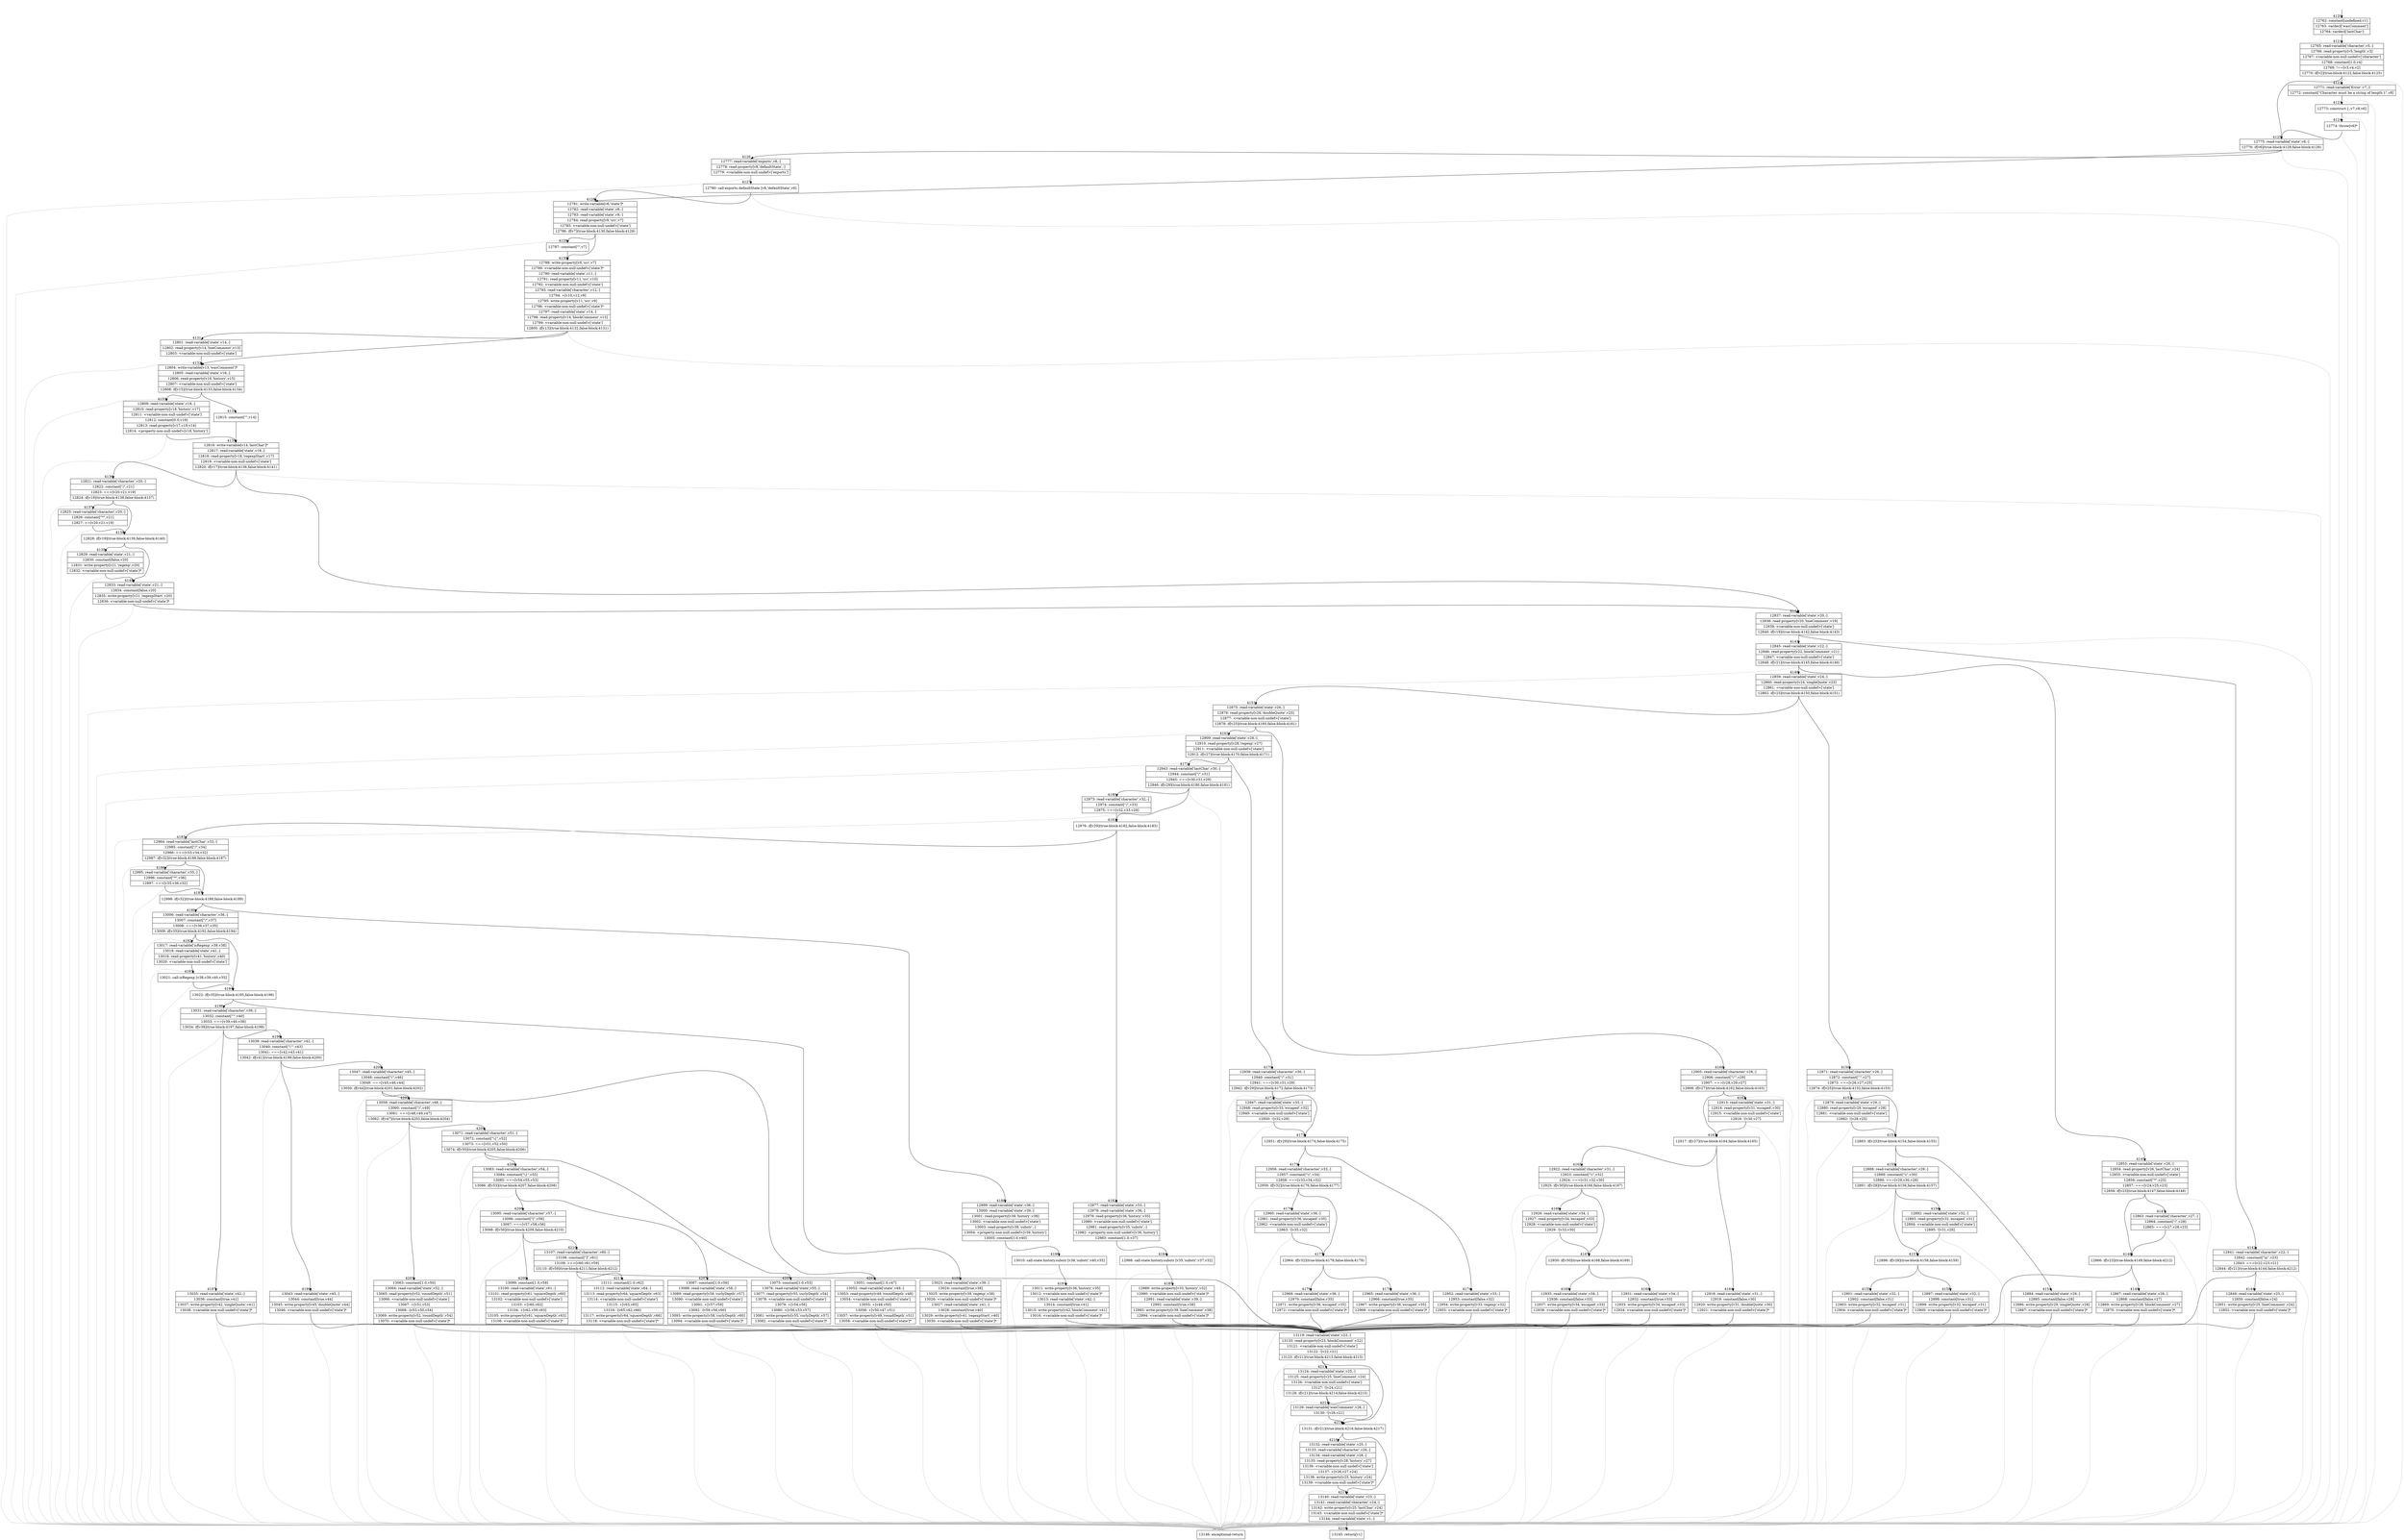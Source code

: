 digraph {
rankdir="TD"
BB_entry248[shape=none,label=""];
BB_entry248 -> BB4120 [tailport=s, headport=n, headlabel="    4120"]
BB4120 [shape=record label="{12762: constant[undefined,v1]|12763: vardecl['wasComment']|12764: vardecl['lastChar']}" ] 
BB4120 -> BB4121 [tailport=s, headport=n, headlabel="      4121"]
BB4121 [shape=record label="{12765: read-variable['character',v5,-]|12766: read-property[v5,'length',v3]|12767: \<variable-non-null-undef\>['character']|12768: constant[1.0,v4]|12769: !==[v3,v4,v2]|12770: if[v2](true-block:4122,false-block:4125)}" ] 
BB4121 -> BB4122 [tailport=s, headport=n, headlabel="      4122"]
BB4121 -> BB4125 [tailport=s, headport=n, headlabel="      4125"]
BB4121 -> BB4219 [tailport=s, headport=n, color=gray, headlabel="      4219"]
BB4122 [shape=record label="{12771: read-variable['Error',v7,-]|12772: constant[\"Character must be a string of length 1\",v8]}" ] 
BB4122 -> BB4123 [tailport=s, headport=n, headlabel="      4123"]
BB4122 -> BB4219 [tailport=s, headport=n, color=gray]
BB4123 [shape=record label="{12773: construct [-,v7,v8,v6]}" ] 
BB4123 -> BB4124 [tailport=s, headport=n, headlabel="      4124"]
BB4123 -> BB4219 [tailport=s, headport=n, color=gray]
BB4124 [shape=record label="{12774: throw[v6]*}" ] 
BB4124 -> BB4125 [tailport=s, headport=n]
BB4124 -> BB4219 [tailport=s, headport=n, color=gray]
BB4125 [shape=record label="{12775: read-variable['state',v6,-]|12776: if[v6](true-block:4128,false-block:4126)}" ] 
BB4125 -> BB4128 [tailport=s, headport=n, headlabel="      4128"]
BB4125 -> BB4126 [tailport=s, headport=n, headlabel="      4126"]
BB4125 -> BB4219 [tailport=s, headport=n, color=gray]
BB4126 [shape=record label="{12777: read-variable['exports',v8,-]|12778: read-property[v8,'defaultState',-]|12779: \<variable-non-null-undef\>['exports']}" ] 
BB4126 -> BB4127 [tailport=s, headport=n, headlabel="      4127"]
BB4126 -> BB4219 [tailport=s, headport=n, color=gray]
BB4127 [shape=record label="{12780: call-exports.defaultState [v8,'defaultState',v6]}" ] 
BB4127 -> BB4128 [tailport=s, headport=n]
BB4127 -> BB4219 [tailport=s, headport=n, color=gray]
BB4128 [shape=record label="{12781: write-variable[v6,'state']*|12782: read-variable['state',v8,-]|12783: read-variable['state',v9,-]|12784: read-property[v9,'src',v7]|12785: \<variable-non-null-undef\>['state']|12786: if[v7](true-block:4130,false-block:4129)}" ] 
BB4128 -> BB4130 [tailport=s, headport=n, headlabel="      4130"]
BB4128 -> BB4129 [tailport=s, headport=n, headlabel="      4129"]
BB4128 -> BB4219 [tailport=s, headport=n, color=gray]
BB4129 [shape=record label="{12787: constant[\"\",v7]}" ] 
BB4129 -> BB4130 [tailport=s, headport=n]
BB4130 [shape=record label="{12788: write-property[v8,'src',v7]|12789: \<variable-non-null-undef\>['state']*|12790: read-variable['state',v11,-]|12791: read-property[v11,'src',v10]|12792: \<variable-non-null-undef\>['state']|12793: read-variable['character',v12,-]|12794: +[v10,v12,v9]|12795: write-property[v11,'src',v9]|12796: \<variable-non-null-undef\>['state']*|12797: read-variable['state',v14,-]|12798: read-property[v14,'blockComment',v13]|12799: \<variable-non-null-undef\>['state']|12800: if[v13](true-block:4132,false-block:4131)}" ] 
BB4130 -> BB4132 [tailport=s, headport=n, headlabel="      4132"]
BB4130 -> BB4131 [tailport=s, headport=n, headlabel="      4131"]
BB4130 -> BB4219 [tailport=s, headport=n, color=gray]
BB4131 [shape=record label="{12801: read-variable['state',v14,-]|12802: read-property[v14,'lineComment',v13]|12803: \<variable-non-null-undef\>['state']}" ] 
BB4131 -> BB4132 [tailport=s, headport=n]
BB4131 -> BB4219 [tailport=s, headport=n, color=gray]
BB4132 [shape=record label="{12804: write-variable[v13,'wasComment']*|12805: read-variable['state',v16,-]|12806: read-property[v16,'history',v15]|12807: \<variable-non-null-undef\>['state']|12808: if[v15](true-block:4133,false-block:4134)}" ] 
BB4132 -> BB4133 [tailport=s, headport=n, headlabel="      4133"]
BB4132 -> BB4134 [tailport=s, headport=n, headlabel="      4134"]
BB4132 -> BB4219 [tailport=s, headport=n, color=gray]
BB4133 [shape=record label="{12809: read-variable['state',v18,-]|12810: read-property[v18,'history',v17]|12811: \<variable-non-null-undef\>['state']|12812: constant[0.0,v19]|12813: read-property[v17,v19,v14]|12814: \<property-non-null-undef\>[v18,'history']}" ] 
BB4133 -> BB4135 [tailport=s, headport=n, headlabel="      4135"]
BB4133 -> BB4219 [tailport=s, headport=n, color=gray]
BB4134 [shape=record label="{12815: constant[\"\",v14]}" ] 
BB4134 -> BB4135 [tailport=s, headport=n]
BB4135 [shape=record label="{12816: write-variable[v14,'lastChar']*|12817: read-variable['state',v18,-]|12818: read-property[v18,'regexpStart',v17]|12819: \<variable-non-null-undef\>['state']|12820: if[v17](true-block:4136,false-block:4141)}" ] 
BB4135 -> BB4136 [tailport=s, headport=n, headlabel="      4136"]
BB4135 -> BB4141 [tailport=s, headport=n, headlabel="      4141"]
BB4135 -> BB4219 [tailport=s, headport=n, color=gray]
BB4136 [shape=record label="{12821: read-variable['character',v20,-]|12822: constant[\"/\",v21]|12823: ===[v20,v21,v19]|12824: if[v19](true-block:4138,false-block:4137)}" ] 
BB4136 -> BB4138 [tailport=s, headport=n, headlabel="      4138"]
BB4136 -> BB4137 [tailport=s, headport=n, headlabel="      4137"]
BB4136 -> BB4219 [tailport=s, headport=n, color=gray]
BB4137 [shape=record label="{12825: read-variable['character',v20,-]|12826: constant[\"*\",v21]|12827: ==[v20,v21,v19]}" ] 
BB4137 -> BB4138 [tailport=s, headport=n]
BB4137 -> BB4219 [tailport=s, headport=n, color=gray]
BB4138 [shape=record label="{12828: if[v19](true-block:4139,false-block:4140)}" ] 
BB4138 -> BB4139 [tailport=s, headport=n, headlabel="      4139"]
BB4138 -> BB4140 [tailport=s, headport=n, headlabel="      4140"]
BB4139 [shape=record label="{12829: read-variable['state',v21,-]|12830: constant[false,v20]|12831: write-property[v21,'regexp',v20]|12832: \<variable-non-null-undef\>['state']*}" ] 
BB4139 -> BB4140 [tailport=s, headport=n]
BB4139 -> BB4219 [tailport=s, headport=n, color=gray]
BB4140 [shape=record label="{12833: read-variable['state',v21,-]|12834: constant[false,v20]|12835: write-property[v21,'regexpStart',v20]|12836: \<variable-non-null-undef\>['state']*}" ] 
BB4140 -> BB4141 [tailport=s, headport=n]
BB4140 -> BB4219 [tailport=s, headport=n, color=gray]
BB4141 [shape=record label="{12837: read-variable['state',v20,-]|12838: read-property[v20,'lineComment',v19]|12839: \<variable-non-null-undef\>['state']|12840: if[v19](true-block:4142,false-block:4143)}" ] 
BB4141 -> BB4142 [tailport=s, headport=n, headlabel="      4142"]
BB4141 -> BB4143 [tailport=s, headport=n, headlabel="      4143"]
BB4141 -> BB4219 [tailport=s, headport=n, color=gray]
BB4142 [shape=record label="{12841: read-variable['character',v22,-]|12842: constant[\"\\n\",v23]|12843: ===[v22,v23,v21]|12844: if[v21](true-block:4144,false-block:4212)}" ] 
BB4142 -> BB4144 [tailport=s, headport=n, headlabel="      4144"]
BB4142 -> BB4212 [tailport=s, headport=n, headlabel="      4212"]
BB4142 -> BB4219 [tailport=s, headport=n, color=gray]
BB4143 [shape=record label="{12845: read-variable['state',v22,-]|12846: read-property[v22,'blockComment',v21]|12847: \<variable-non-null-undef\>['state']|12848: if[v21](true-block:4145,false-block:4146)}" ] 
BB4143 -> BB4145 [tailport=s, headport=n, headlabel="      4145"]
BB4143 -> BB4146 [tailport=s, headport=n, headlabel="      4146"]
BB4143 -> BB4219 [tailport=s, headport=n, color=gray]
BB4144 [shape=record label="{12849: read-variable['state',v25,-]|12850: constant[false,v24]|12851: write-property[v25,'lineComment',v24]|12852: \<variable-non-null-undef\>['state']*}" ] 
BB4144 -> BB4212 [tailport=s, headport=n]
BB4144 -> BB4219 [tailport=s, headport=n, color=gray]
BB4145 [shape=record label="{12853: read-variable['state',v26,-]|12854: read-property[v26,'lastChar',v24]|12855: \<variable-non-null-undef\>['state']|12856: constant[\"*\",v25]|12857: ===[v24,v25,v23]|12858: if[v23](true-block:4147,false-block:4148)}" ] 
BB4145 -> BB4148 [tailport=s, headport=n, headlabel="      4148"]
BB4145 -> BB4147 [tailport=s, headport=n, headlabel="      4147"]
BB4145 -> BB4219 [tailport=s, headport=n, color=gray]
BB4146 [shape=record label="{12859: read-variable['state',v24,-]|12860: read-property[v24,'singleQuote',v23]|12861: \<variable-non-null-undef\>['state']|12862: if[v23](true-block:4150,false-block:4151)}" ] 
BB4146 -> BB4150 [tailport=s, headport=n, headlabel="      4150"]
BB4146 -> BB4151 [tailport=s, headport=n, headlabel="      4151"]
BB4146 -> BB4219 [tailport=s, headport=n, color=gray]
BB4147 [shape=record label="{12863: read-variable['character',v27,-]|12864: constant[\"/\",v28]|12865: ===[v27,v28,v23]}" ] 
BB4147 -> BB4148 [tailport=s, headport=n]
BB4147 -> BB4219 [tailport=s, headport=n, color=gray]
BB4148 [shape=record label="{12866: if[v23](true-block:4149,false-block:4212)}" ] 
BB4148 -> BB4149 [tailport=s, headport=n, headlabel="      4149"]
BB4148 -> BB4212 [tailport=s, headport=n]
BB4149 [shape=record label="{12867: read-variable['state',v28,-]|12868: constant[false,v27]|12869: write-property[v28,'blockComment',v27]|12870: \<variable-non-null-undef\>['state']*}" ] 
BB4149 -> BB4212 [tailport=s, headport=n]
BB4149 -> BB4219 [tailport=s, headport=n, color=gray]
BB4150 [shape=record label="{12871: read-variable['character',v26,-]|12872: constant[\"'\",v27]|12873: ===[v26,v27,v25]|12874: if[v25](true-block:4152,false-block:4153)}" ] 
BB4150 -> BB4153 [tailport=s, headport=n, headlabel="      4153"]
BB4150 -> BB4152 [tailport=s, headport=n, headlabel="      4152"]
BB4150 -> BB4219 [tailport=s, headport=n, color=gray]
BB4151 [shape=record label="{12875: read-variable['state',v26,-]|12876: read-property[v26,'doubleQuote',v25]|12877: \<variable-non-null-undef\>['state']|12878: if[v25](true-block:4160,false-block:4161)}" ] 
BB4151 -> BB4160 [tailport=s, headport=n, headlabel="      4160"]
BB4151 -> BB4161 [tailport=s, headport=n, headlabel="      4161"]
BB4151 -> BB4219 [tailport=s, headport=n, color=gray]
BB4152 [shape=record label="{12879: read-variable['state',v29,-]|12880: read-property[v29,'escaped',v28]|12881: \<variable-non-null-undef\>['state']|12882: ![v28,v25]}" ] 
BB4152 -> BB4153 [tailport=s, headport=n]
BB4152 -> BB4219 [tailport=s, headport=n, color=gray]
BB4153 [shape=record label="{12883: if[v25](true-block:4154,false-block:4155)}" ] 
BB4153 -> BB4154 [tailport=s, headport=n, headlabel="      4154"]
BB4153 -> BB4155 [tailport=s, headport=n, headlabel="      4155"]
BB4154 [shape=record label="{12884: read-variable['state',v29,-]|12885: constant[false,v28]|12886: write-property[v29,'singleQuote',v28]|12887: \<variable-non-null-undef\>['state']*}" ] 
BB4154 -> BB4212 [tailport=s, headport=n]
BB4154 -> BB4219 [tailport=s, headport=n, color=gray]
BB4155 [shape=record label="{12888: read-variable['character',v29,-]|12889: constant[\"\\\\\",v30]|12890: ===[v29,v30,v28]|12891: if[v28](true-block:4156,false-block:4157)}" ] 
BB4155 -> BB4157 [tailport=s, headport=n, headlabel="      4157"]
BB4155 -> BB4156 [tailport=s, headport=n, headlabel="      4156"]
BB4155 -> BB4219 [tailport=s, headport=n, color=gray]
BB4156 [shape=record label="{12892: read-variable['state',v32,-]|12893: read-property[v32,'escaped',v31]|12894: \<variable-non-null-undef\>['state']|12895: ![v31,v28]}" ] 
BB4156 -> BB4157 [tailport=s, headport=n]
BB4156 -> BB4219 [tailport=s, headport=n, color=gray]
BB4157 [shape=record label="{12896: if[v28](true-block:4158,false-block:4159)}" ] 
BB4157 -> BB4158 [tailport=s, headport=n, headlabel="      4158"]
BB4157 -> BB4159 [tailport=s, headport=n, headlabel="      4159"]
BB4158 [shape=record label="{12897: read-variable['state',v32,-]|12898: constant[true,v31]|12899: write-property[v32,'escaped',v31]|12900: \<variable-non-null-undef\>['state']*}" ] 
BB4158 -> BB4212 [tailport=s, headport=n]
BB4158 -> BB4219 [tailport=s, headport=n, color=gray]
BB4159 [shape=record label="{12901: read-variable['state',v32,-]|12902: constant[false,v31]|12903: write-property[v32,'escaped',v31]|12904: \<variable-non-null-undef\>['state']*}" ] 
BB4159 -> BB4212 [tailport=s, headport=n]
BB4159 -> BB4219 [tailport=s, headport=n, color=gray]
BB4160 [shape=record label="{12905: read-variable['character',v28,-]|12906: constant[\"\\\"\",v29]|12907: ===[v28,v29,v27]|12908: if[v27](true-block:4162,false-block:4163)}" ] 
BB4160 -> BB4163 [tailport=s, headport=n, headlabel="      4163"]
BB4160 -> BB4162 [tailport=s, headport=n, headlabel="      4162"]
BB4160 -> BB4219 [tailport=s, headport=n, color=gray]
BB4161 [shape=record label="{12909: read-variable['state',v28,-]|12910: read-property[v28,'regexp',v27]|12911: \<variable-non-null-undef\>['state']|12912: if[v27](true-block:4170,false-block:4171)}" ] 
BB4161 -> BB4170 [tailport=s, headport=n, headlabel="      4170"]
BB4161 -> BB4171 [tailport=s, headport=n, headlabel="      4171"]
BB4161 -> BB4219 [tailport=s, headport=n, color=gray]
BB4162 [shape=record label="{12913: read-variable['state',v31,-]|12914: read-property[v31,'escaped',v30]|12915: \<variable-non-null-undef\>['state']|12916: ![v30,v27]}" ] 
BB4162 -> BB4163 [tailport=s, headport=n]
BB4162 -> BB4219 [tailport=s, headport=n, color=gray]
BB4163 [shape=record label="{12917: if[v27](true-block:4164,false-block:4165)}" ] 
BB4163 -> BB4164 [tailport=s, headport=n, headlabel="      4164"]
BB4163 -> BB4165 [tailport=s, headport=n, headlabel="      4165"]
BB4164 [shape=record label="{12918: read-variable['state',v31,-]|12919: constant[false,v30]|12920: write-property[v31,'doubleQuote',v30]|12921: \<variable-non-null-undef\>['state']*}" ] 
BB4164 -> BB4212 [tailport=s, headport=n]
BB4164 -> BB4219 [tailport=s, headport=n, color=gray]
BB4165 [shape=record label="{12922: read-variable['character',v31,-]|12923: constant[\"\\\\\",v32]|12924: ===[v31,v32,v30]|12925: if[v30](true-block:4166,false-block:4167)}" ] 
BB4165 -> BB4167 [tailport=s, headport=n, headlabel="      4167"]
BB4165 -> BB4166 [tailport=s, headport=n, headlabel="      4166"]
BB4165 -> BB4219 [tailport=s, headport=n, color=gray]
BB4166 [shape=record label="{12926: read-variable['state',v34,-]|12927: read-property[v34,'escaped',v33]|12928: \<variable-non-null-undef\>['state']|12929: ![v33,v30]}" ] 
BB4166 -> BB4167 [tailport=s, headport=n]
BB4166 -> BB4219 [tailport=s, headport=n, color=gray]
BB4167 [shape=record label="{12930: if[v30](true-block:4168,false-block:4169)}" ] 
BB4167 -> BB4168 [tailport=s, headport=n, headlabel="      4168"]
BB4167 -> BB4169 [tailport=s, headport=n, headlabel="      4169"]
BB4168 [shape=record label="{12931: read-variable['state',v34,-]|12932: constant[true,v33]|12933: write-property[v34,'escaped',v33]|12934: \<variable-non-null-undef\>['state']*}" ] 
BB4168 -> BB4212 [tailport=s, headport=n]
BB4168 -> BB4219 [tailport=s, headport=n, color=gray]
BB4169 [shape=record label="{12935: read-variable['state',v34,-]|12936: constant[false,v33]|12937: write-property[v34,'escaped',v33]|12938: \<variable-non-null-undef\>['state']*}" ] 
BB4169 -> BB4212 [tailport=s, headport=n]
BB4169 -> BB4219 [tailport=s, headport=n, color=gray]
BB4170 [shape=record label="{12939: read-variable['character',v30,-]|12940: constant[\"/\",v31]|12941: ===[v30,v31,v29]|12942: if[v29](true-block:4172,false-block:4173)}" ] 
BB4170 -> BB4173 [tailport=s, headport=n, headlabel="      4173"]
BB4170 -> BB4172 [tailport=s, headport=n, headlabel="      4172"]
BB4170 -> BB4219 [tailport=s, headport=n, color=gray]
BB4171 [shape=record label="{12943: read-variable['lastChar',v30,-]|12944: constant[\"/\",v31]|12945: ===[v30,v31,v29]|12946: if[v29](true-block:4180,false-block:4181)}" ] 
BB4171 -> BB4181 [tailport=s, headport=n, headlabel="      4181"]
BB4171 -> BB4180 [tailport=s, headport=n, headlabel="      4180"]
BB4171 -> BB4219 [tailport=s, headport=n, color=gray]
BB4172 [shape=record label="{12947: read-variable['state',v33,-]|12948: read-property[v33,'escaped',v32]|12949: \<variable-non-null-undef\>['state']|12950: ![v32,v29]}" ] 
BB4172 -> BB4173 [tailport=s, headport=n]
BB4172 -> BB4219 [tailport=s, headport=n, color=gray]
BB4173 [shape=record label="{12951: if[v29](true-block:4174,false-block:4175)}" ] 
BB4173 -> BB4174 [tailport=s, headport=n, headlabel="      4174"]
BB4173 -> BB4175 [tailport=s, headport=n, headlabel="      4175"]
BB4174 [shape=record label="{12952: read-variable['state',v33,-]|12953: constant[false,v32]|12954: write-property[v33,'regexp',v32]|12955: \<variable-non-null-undef\>['state']*}" ] 
BB4174 -> BB4212 [tailport=s, headport=n]
BB4174 -> BB4219 [tailport=s, headport=n, color=gray]
BB4175 [shape=record label="{12956: read-variable['character',v33,-]|12957: constant[\"\\\\\",v34]|12958: ===[v33,v34,v32]|12959: if[v32](true-block:4176,false-block:4177)}" ] 
BB4175 -> BB4177 [tailport=s, headport=n, headlabel="      4177"]
BB4175 -> BB4176 [tailport=s, headport=n, headlabel="      4176"]
BB4175 -> BB4219 [tailport=s, headport=n, color=gray]
BB4176 [shape=record label="{12960: read-variable['state',v36,-]|12961: read-property[v36,'escaped',v35]|12962: \<variable-non-null-undef\>['state']|12963: ![v35,v32]}" ] 
BB4176 -> BB4177 [tailport=s, headport=n]
BB4176 -> BB4219 [tailport=s, headport=n, color=gray]
BB4177 [shape=record label="{12964: if[v32](true-block:4178,false-block:4179)}" ] 
BB4177 -> BB4178 [tailport=s, headport=n, headlabel="      4178"]
BB4177 -> BB4179 [tailport=s, headport=n, headlabel="      4179"]
BB4178 [shape=record label="{12965: read-variable['state',v36,-]|12966: constant[true,v35]|12967: write-property[v36,'escaped',v35]|12968: \<variable-non-null-undef\>['state']*}" ] 
BB4178 -> BB4212 [tailport=s, headport=n]
BB4178 -> BB4219 [tailport=s, headport=n, color=gray]
BB4179 [shape=record label="{12969: read-variable['state',v36,-]|12970: constant[false,v35]|12971: write-property[v36,'escaped',v35]|12972: \<variable-non-null-undef\>['state']*}" ] 
BB4179 -> BB4212 [tailport=s, headport=n]
BB4179 -> BB4219 [tailport=s, headport=n, color=gray]
BB4180 [shape=record label="{12973: read-variable['character',v32,-]|12974: constant[\"/\",v33]|12975: ===[v32,v33,v29]}" ] 
BB4180 -> BB4181 [tailport=s, headport=n]
BB4180 -> BB4219 [tailport=s, headport=n, color=gray]
BB4181 [shape=record label="{12976: if[v29](true-block:4182,false-block:4183)}" ] 
BB4181 -> BB4182 [tailport=s, headport=n, headlabel="      4182"]
BB4181 -> BB4183 [tailport=s, headport=n, headlabel="      4183"]
BB4182 [shape=record label="{12977: read-variable['state',v33,-]|12978: read-variable['state',v36,-]|12979: read-property[v36,'history',v35]|12980: \<variable-non-null-undef\>['state']|12981: read-property[v35,'substr',-]|12982: \<property-non-null-undef\>[v36,'history']|12983: constant[1.0,v37]}" ] 
BB4182 -> BB4184 [tailport=s, headport=n, headlabel="      4184"]
BB4182 -> BB4219 [tailport=s, headport=n, color=gray]
BB4183 [shape=record label="{12984: read-variable['lastChar',v33,-]|12985: constant[\"/\",v34]|12986: ===[v33,v34,v32]|12987: if[v32](true-block:4186,false-block:4187)}" ] 
BB4183 -> BB4187 [tailport=s, headport=n, headlabel="      4187"]
BB4183 -> BB4186 [tailport=s, headport=n, headlabel="      4186"]
BB4183 -> BB4219 [tailport=s, headport=n, color=gray]
BB4184 [shape=record label="{12988: call-state.history.substr [v35,'substr',v37,v32]}" ] 
BB4184 -> BB4185 [tailport=s, headport=n, headlabel="      4185"]
BB4184 -> BB4219 [tailport=s, headport=n, color=gray]
BB4185 [shape=record label="{12989: write-property[v33,'history',v32]|12990: \<variable-non-null-undef\>['state']*|12991: read-variable['state',v39,-]|12992: constant[true,v38]|12993: write-property[v39,'lineComment',v38]|12994: \<variable-non-null-undef\>['state']*}" ] 
BB4185 -> BB4212 [tailport=s, headport=n]
BB4185 -> BB4219 [tailport=s, headport=n, color=gray]
BB4186 [shape=record label="{12995: read-variable['character',v35,-]|12996: constant[\"*\",v36]|12997: ===[v35,v36,v32]}" ] 
BB4186 -> BB4187 [tailport=s, headport=n]
BB4186 -> BB4219 [tailport=s, headport=n, color=gray]
BB4187 [shape=record label="{12998: if[v32](true-block:4188,false-block:4189)}" ] 
BB4187 -> BB4188 [tailport=s, headport=n, headlabel="      4188"]
BB4187 -> BB4189 [tailport=s, headport=n, headlabel="      4189"]
BB4188 [shape=record label="{12999: read-variable['state',v36,-]|13000: read-variable['state',v39,-]|13001: read-property[v39,'history',v38]|13002: \<variable-non-null-undef\>['state']|13003: read-property[v38,'substr',-]|13004: \<property-non-null-undef\>[v39,'history']|13005: constant[1.0,v40]}" ] 
BB4188 -> BB4190 [tailport=s, headport=n, headlabel="      4190"]
BB4188 -> BB4219 [tailport=s, headport=n, color=gray]
BB4189 [shape=record label="{13006: read-variable['character',v36,-]|13007: constant[\"/\",v37]|13008: ===[v36,v37,v35]|13009: if[v35](true-block:4192,false-block:4194)}" ] 
BB4189 -> BB4194 [tailport=s, headport=n, headlabel="      4194"]
BB4189 -> BB4192 [tailport=s, headport=n, headlabel="      4192"]
BB4189 -> BB4219 [tailport=s, headport=n, color=gray]
BB4190 [shape=record label="{13010: call-state.history.substr [v38,'substr',v40,v35]}" ] 
BB4190 -> BB4191 [tailport=s, headport=n, headlabel="      4191"]
BB4190 -> BB4219 [tailport=s, headport=n, color=gray]
BB4191 [shape=record label="{13011: write-property[v36,'history',v35]|13012: \<variable-non-null-undef\>['state']*|13013: read-variable['state',v42,-]|13014: constant[true,v41]|13015: write-property[v42,'blockComment',v41]|13016: \<variable-non-null-undef\>['state']*}" ] 
BB4191 -> BB4212 [tailport=s, headport=n]
BB4191 -> BB4219 [tailport=s, headport=n, color=gray]
BB4192 [shape=record label="{13017: read-variable['isRegexp',v39,v38]|13018: read-variable['state',v41,-]|13019: read-property[v41,'history',v40]|13020: \<variable-non-null-undef\>['state']}" ] 
BB4192 -> BB4193 [tailport=s, headport=n, headlabel="      4193"]
BB4192 -> BB4219 [tailport=s, headport=n, color=gray]
BB4193 [shape=record label="{13021: call-isRegexp [v38,v39,v40,v35]}" ] 
BB4193 -> BB4194 [tailport=s, headport=n]
BB4193 -> BB4219 [tailport=s, headport=n, color=gray]
BB4194 [shape=record label="{13022: if[v35](true-block:4195,false-block:4196)}" ] 
BB4194 -> BB4195 [tailport=s, headport=n, headlabel="      4195"]
BB4194 -> BB4196 [tailport=s, headport=n, headlabel="      4196"]
BB4195 [shape=record label="{13023: read-variable['state',v39,-]|13024: constant[true,v38]|13025: write-property[v39,'regexp',v38]|13026: \<variable-non-null-undef\>['state']*|13027: read-variable['state',v41,-]|13028: constant[true,v40]|13029: write-property[v41,'regexpStart',v40]|13030: \<variable-non-null-undef\>['state']*}" ] 
BB4195 -> BB4212 [tailport=s, headport=n]
BB4195 -> BB4219 [tailport=s, headport=n, color=gray]
BB4196 [shape=record label="{13031: read-variable['character',v39,-]|13032: constant[\"'\",v40]|13033: ===[v39,v40,v38]|13034: if[v38](true-block:4197,false-block:4198)}" ] 
BB4196 -> BB4197 [tailport=s, headport=n, headlabel="      4197"]
BB4196 -> BB4198 [tailport=s, headport=n, headlabel="      4198"]
BB4196 -> BB4219 [tailport=s, headport=n, color=gray]
BB4197 [shape=record label="{13035: read-variable['state',v42,-]|13036: constant[true,v41]|13037: write-property[v42,'singleQuote',v41]|13038: \<variable-non-null-undef\>['state']*}" ] 
BB4197 -> BB4212 [tailport=s, headport=n]
BB4197 -> BB4219 [tailport=s, headport=n, color=gray]
BB4198 [shape=record label="{13039: read-variable['character',v42,-]|13040: constant[\"\\\"\",v43]|13041: ===[v42,v43,v41]|13042: if[v41](true-block:4199,false-block:4200)}" ] 
BB4198 -> BB4199 [tailport=s, headport=n, headlabel="      4199"]
BB4198 -> BB4200 [tailport=s, headport=n, headlabel="      4200"]
BB4198 -> BB4219 [tailport=s, headport=n, color=gray]
BB4199 [shape=record label="{13043: read-variable['state',v45,-]|13044: constant[true,v44]|13045: write-property[v45,'doubleQuote',v44]|13046: \<variable-non-null-undef\>['state']*}" ] 
BB4199 -> BB4212 [tailport=s, headport=n]
BB4199 -> BB4219 [tailport=s, headport=n, color=gray]
BB4200 [shape=record label="{13047: read-variable['character',v45,-]|13048: constant[\"(\",v46]|13049: ===[v45,v46,v44]|13050: if[v44](true-block:4201,false-block:4202)}" ] 
BB4200 -> BB4201 [tailport=s, headport=n, headlabel="      4201"]
BB4200 -> BB4202 [tailport=s, headport=n, headlabel="      4202"]
BB4200 -> BB4219 [tailport=s, headport=n, color=gray]
BB4201 [shape=record label="{13051: constant[1.0,v47]|13052: read-variable['state',v49,-]|13053: read-property[v49,'roundDepth',v48]|13054: \<variable-non-null-undef\>['state']|13055: +[v48,v50]|13056: +[v50,v47,v51]|13057: write-property[v49,'roundDepth',v51]|13058: \<variable-non-null-undef\>['state']*}" ] 
BB4201 -> BB4212 [tailport=s, headport=n]
BB4201 -> BB4219 [tailport=s, headport=n, color=gray]
BB4202 [shape=record label="{13059: read-variable['character',v48,-]|13060: constant[\")\",v49]|13061: ===[v48,v49,v47]|13062: if[v47](true-block:4203,false-block:4204)}" ] 
BB4202 -> BB4203 [tailport=s, headport=n, headlabel="      4203"]
BB4202 -> BB4204 [tailport=s, headport=n, headlabel="      4204"]
BB4202 -> BB4219 [tailport=s, headport=n, color=gray]
BB4203 [shape=record label="{13063: constant[1.0,v50]|13064: read-variable['state',v52,-]|13065: read-property[v52,'roundDepth',v51]|13066: \<variable-non-null-undef\>['state']|13067: +[v51,v53]|13068: -[v53,v50,v54]|13069: write-property[v52,'roundDepth',v54]|13070: \<variable-non-null-undef\>['state']*}" ] 
BB4203 -> BB4212 [tailport=s, headport=n]
BB4203 -> BB4219 [tailport=s, headport=n, color=gray]
BB4204 [shape=record label="{13071: read-variable['character',v51,-]|13072: constant[\"\\\{\",v52]|13073: ===[v51,v52,v50]|13074: if[v50](true-block:4205,false-block:4206)}" ] 
BB4204 -> BB4205 [tailport=s, headport=n, headlabel="      4205"]
BB4204 -> BB4206 [tailport=s, headport=n, headlabel="      4206"]
BB4204 -> BB4219 [tailport=s, headport=n, color=gray]
BB4205 [shape=record label="{13075: constant[1.0,v53]|13076: read-variable['state',v55,-]|13077: read-property[v55,'curlyDepth',v54]|13078: \<variable-non-null-undef\>['state']|13079: +[v54,v56]|13080: +[v56,v53,v57]|13081: write-property[v55,'curlyDepth',v57]|13082: \<variable-non-null-undef\>['state']*}" ] 
BB4205 -> BB4212 [tailport=s, headport=n]
BB4205 -> BB4219 [tailport=s, headport=n, color=gray]
BB4206 [shape=record label="{13083: read-variable['character',v54,-]|13084: constant[\"\\\}\",v55]|13085: ===[v54,v55,v53]|13086: if[v53](true-block:4207,false-block:4208)}" ] 
BB4206 -> BB4207 [tailport=s, headport=n, headlabel="      4207"]
BB4206 -> BB4208 [tailport=s, headport=n, headlabel="      4208"]
BB4206 -> BB4219 [tailport=s, headport=n, color=gray]
BB4207 [shape=record label="{13087: constant[1.0,v56]|13088: read-variable['state',v58,-]|13089: read-property[v58,'curlyDepth',v57]|13090: \<variable-non-null-undef\>['state']|13091: +[v57,v59]|13092: -[v59,v56,v60]|13093: write-property[v58,'curlyDepth',v60]|13094: \<variable-non-null-undef\>['state']*}" ] 
BB4207 -> BB4212 [tailport=s, headport=n]
BB4207 -> BB4219 [tailport=s, headport=n, color=gray]
BB4208 [shape=record label="{13095: read-variable['character',v57,-]|13096: constant[\"[\",v58]|13097: ===[v57,v58,v56]|13098: if[v56](true-block:4209,false-block:4210)}" ] 
BB4208 -> BB4209 [tailport=s, headport=n, headlabel="      4209"]
BB4208 -> BB4210 [tailport=s, headport=n, headlabel="      4210"]
BB4208 -> BB4219 [tailport=s, headport=n, color=gray]
BB4209 [shape=record label="{13099: constant[1.0,v59]|13100: read-variable['state',v61,-]|13101: read-property[v61,'squareDepth',v60]|13102: \<variable-non-null-undef\>['state']|13103: +[v60,v62]|13104: +[v62,v59,v63]|13105: write-property[v61,'squareDepth',v63]|13106: \<variable-non-null-undef\>['state']*}" ] 
BB4209 -> BB4212 [tailport=s, headport=n]
BB4209 -> BB4219 [tailport=s, headport=n, color=gray]
BB4210 [shape=record label="{13107: read-variable['character',v60,-]|13108: constant[\"]\",v61]|13109: ===[v60,v61,v59]|13110: if[v59](true-block:4211,false-block:4212)}" ] 
BB4210 -> BB4211 [tailport=s, headport=n, headlabel="      4211"]
BB4210 -> BB4212 [tailport=s, headport=n]
BB4210 -> BB4219 [tailport=s, headport=n, color=gray]
BB4211 [shape=record label="{13111: constant[1.0,v62]|13112: read-variable['state',v64,-]|13113: read-property[v64,'squareDepth',v63]|13114: \<variable-non-null-undef\>['state']|13115: +[v63,v65]|13116: -[v65,v62,v66]|13117: write-property[v64,'squareDepth',v66]|13118: \<variable-non-null-undef\>['state']*}" ] 
BB4211 -> BB4212 [tailport=s, headport=n]
BB4211 -> BB4219 [tailport=s, headport=n, color=gray]
BB4212 [shape=record label="{13119: read-variable['state',v23,-]|13120: read-property[v23,'blockComment',v22]|13121: \<variable-non-null-undef\>['state']|13122: ![v22,v21]|13123: if[v21](true-block:4213,false-block:4215)}" ] 
BB4212 -> BB4215 [tailport=s, headport=n, headlabel="      4215"]
BB4212 -> BB4213 [tailport=s, headport=n, headlabel="      4213"]
BB4212 -> BB4219 [tailport=s, headport=n, color=gray]
BB4213 [shape=record label="{13124: read-variable['state',v25,-]|13125: read-property[v25,'lineComment',v24]|13126: \<variable-non-null-undef\>['state']|13127: ![v24,v21]|13128: if[v21](true-block:4214,false-block:4215)}" ] 
BB4213 -> BB4215 [tailport=s, headport=n]
BB4213 -> BB4214 [tailport=s, headport=n, headlabel="      4214"]
BB4213 -> BB4219 [tailport=s, headport=n, color=gray]
BB4214 [shape=record label="{13129: read-variable['wasComment',v26,-]|13130: ![v26,v21]}" ] 
BB4214 -> BB4215 [tailport=s, headport=n]
BB4214 -> BB4219 [tailport=s, headport=n, color=gray]
BB4215 [shape=record label="{13131: if[v21](true-block:4216,false-block:4217)}" ] 
BB4215 -> BB4216 [tailport=s, headport=n, headlabel="      4216"]
BB4215 -> BB4217 [tailport=s, headport=n, headlabel="      4217"]
BB4216 [shape=record label="{13132: read-variable['state',v25,-]|13133: read-variable['character',v26,-]|13134: read-variable['state',v28,-]|13135: read-property[v28,'history',v27]|13136: \<variable-non-null-undef\>['state']|13137: +[v26,v27,v24]|13138: write-property[v25,'history',v24]|13139: \<variable-non-null-undef\>['state']*}" ] 
BB4216 -> BB4217 [tailport=s, headport=n]
BB4216 -> BB4219 [tailport=s, headport=n, color=gray]
BB4217 [shape=record label="{13140: read-variable['state',v25,-]|13141: read-variable['character',v24,-]|13142: write-property[v25,'lastChar',v24]|13143: \<variable-non-null-undef\>['state']*|13144: read-variable['state',v1,-]}" ] 
BB4217 -> BB4218 [tailport=s, headport=n, headlabel="      4218"]
BB4217 -> BB4219 [tailport=s, headport=n, color=gray]
BB4218 [shape=record label="{13145: return[v1]}" ] 
BB4219 [shape=record label="{13146: exceptional-return}" ] 
//#$~ 4309
}
